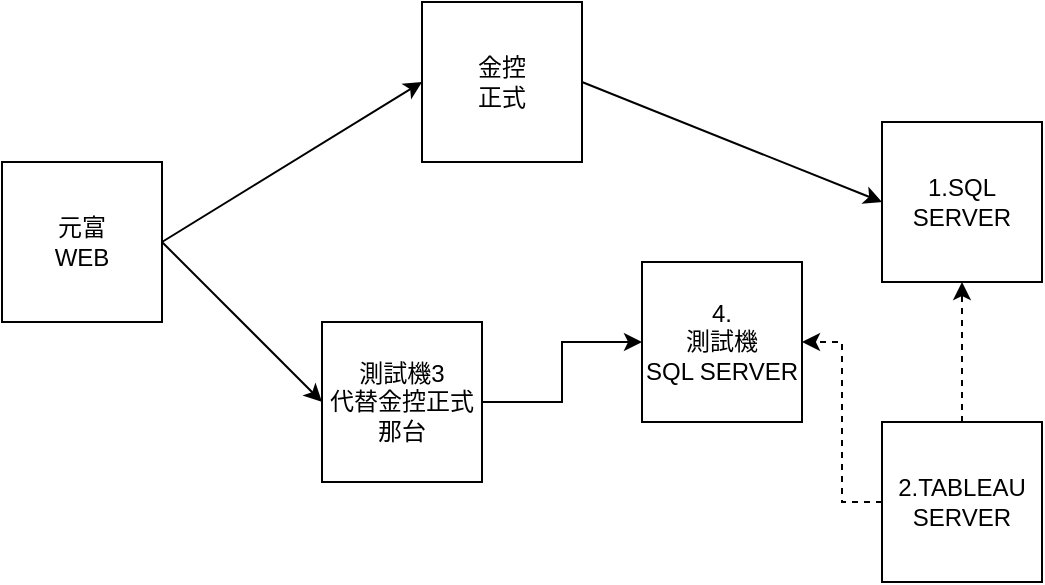 <mxfile version="14.6.13" type="github"><diagram id="tQZTior54kskZZ6vKHP7" name="Page-1"><mxGraphModel dx="782" dy="438" grid="1" gridSize="10" guides="1" tooltips="1" connect="1" arrows="1" fold="1" page="1" pageScale="1" pageWidth="827" pageHeight="1169" math="0" shadow="0"><root><mxCell id="0"/><mxCell id="1" parent="0"/><mxCell id="13jP0NaecX7miaP_Y9KJ-1" value="金控&lt;br&gt;正式" style="whiteSpace=wrap;html=1;aspect=fixed;" parent="1" vertex="1"><mxGeometry x="400" y="40" width="80" height="80" as="geometry"/></mxCell><mxCell id="13jP0NaecX7miaP_Y9KJ-2" value="元富&lt;br&gt;WEB" style="whiteSpace=wrap;html=1;aspect=fixed;" parent="1" vertex="1"><mxGeometry x="190" y="120" width="80" height="80" as="geometry"/></mxCell><mxCell id="13jP0NaecX7miaP_Y9KJ-6" value="1.SQL&lt;br&gt;SERVER" style="whiteSpace=wrap;html=1;aspect=fixed;" parent="1" vertex="1"><mxGeometry x="630" y="100" width="80" height="80" as="geometry"/></mxCell><mxCell id="13jP0NaecX7miaP_Y9KJ-20" style="edgeStyle=orthogonalEdgeStyle;rounded=0;orthogonalLoop=1;jettySize=auto;html=1;exitX=0;exitY=0.5;exitDx=0;exitDy=0;entryX=1;entryY=0.5;entryDx=0;entryDy=0;dashed=1;" parent="1" source="13jP0NaecX7miaP_Y9KJ-7" target="13jP0NaecX7miaP_Y9KJ-15" edge="1"><mxGeometry relative="1" as="geometry"/></mxCell><mxCell id="13jP0NaecX7miaP_Y9KJ-7" value="2.TABLEAU&lt;br&gt;SERVER" style="whiteSpace=wrap;html=1;aspect=fixed;" parent="1" vertex="1"><mxGeometry x="630" y="250" width="80" height="80" as="geometry"/></mxCell><mxCell id="13jP0NaecX7miaP_Y9KJ-8" value="" style="endArrow=classic;html=1;entryX=0;entryY=0.5;entryDx=0;entryDy=0;" parent="1" target="13jP0NaecX7miaP_Y9KJ-1" edge="1"><mxGeometry width="50" height="50" relative="1" as="geometry"><mxPoint x="270" y="160" as="sourcePoint"/><mxPoint x="430" y="170" as="targetPoint"/><Array as="points"/></mxGeometry></mxCell><mxCell id="13jP0NaecX7miaP_Y9KJ-9" value="" style="endArrow=classic;html=1;exitX=1;exitY=0.5;exitDx=0;exitDy=0;" parent="1" source="13jP0NaecX7miaP_Y9KJ-1" edge="1"><mxGeometry width="50" height="50" relative="1" as="geometry"><mxPoint x="530" y="80" as="sourcePoint"/><mxPoint x="630" y="140" as="targetPoint"/></mxGeometry></mxCell><mxCell id="13jP0NaecX7miaP_Y9KJ-11" value="" style="endArrow=classic;html=1;exitX=0.5;exitY=0;exitDx=0;exitDy=0;entryX=0.5;entryY=1;entryDx=0;entryDy=0;dashed=1;" parent="1" source="13jP0NaecX7miaP_Y9KJ-7" target="13jP0NaecX7miaP_Y9KJ-6" edge="1"><mxGeometry width="50" height="50" relative="1" as="geometry"><mxPoint x="380" y="220" as="sourcePoint"/><mxPoint x="430" y="170" as="targetPoint"/><Array as="points"><mxPoint x="670" y="210"/></Array></mxGeometry></mxCell><mxCell id="13jP0NaecX7miaP_Y9KJ-18" style="edgeStyle=orthogonalEdgeStyle;rounded=0;orthogonalLoop=1;jettySize=auto;html=1;exitX=1;exitY=0.5;exitDx=0;exitDy=0;entryX=0;entryY=0.5;entryDx=0;entryDy=0;" parent="1" source="13jP0NaecX7miaP_Y9KJ-12" target="13jP0NaecX7miaP_Y9KJ-15" edge="1"><mxGeometry relative="1" as="geometry"/></mxCell><mxCell id="13jP0NaecX7miaP_Y9KJ-12" value="測試機3&lt;br&gt;代替金控正式那台" style="whiteSpace=wrap;html=1;aspect=fixed;" parent="1" vertex="1"><mxGeometry x="350" y="200" width="80" height="80" as="geometry"/></mxCell><mxCell id="13jP0NaecX7miaP_Y9KJ-14" value="" style="endArrow=classic;html=1;exitX=1;exitY=0.5;exitDx=0;exitDy=0;entryX=0;entryY=0.5;entryDx=0;entryDy=0;" parent="1" source="13jP0NaecX7miaP_Y9KJ-2" target="13jP0NaecX7miaP_Y9KJ-12" edge="1"><mxGeometry width="50" height="50" relative="1" as="geometry"><mxPoint x="380" y="210" as="sourcePoint"/><mxPoint x="430" y="160" as="targetPoint"/></mxGeometry></mxCell><mxCell id="13jP0NaecX7miaP_Y9KJ-15" value="4.&lt;br&gt;測試機&lt;br&gt;SQL SERVER" style="whiteSpace=wrap;html=1;aspect=fixed;" parent="1" vertex="1"><mxGeometry x="510" y="170" width="80" height="80" as="geometry"/></mxCell></root></mxGraphModel></diagram></mxfile>